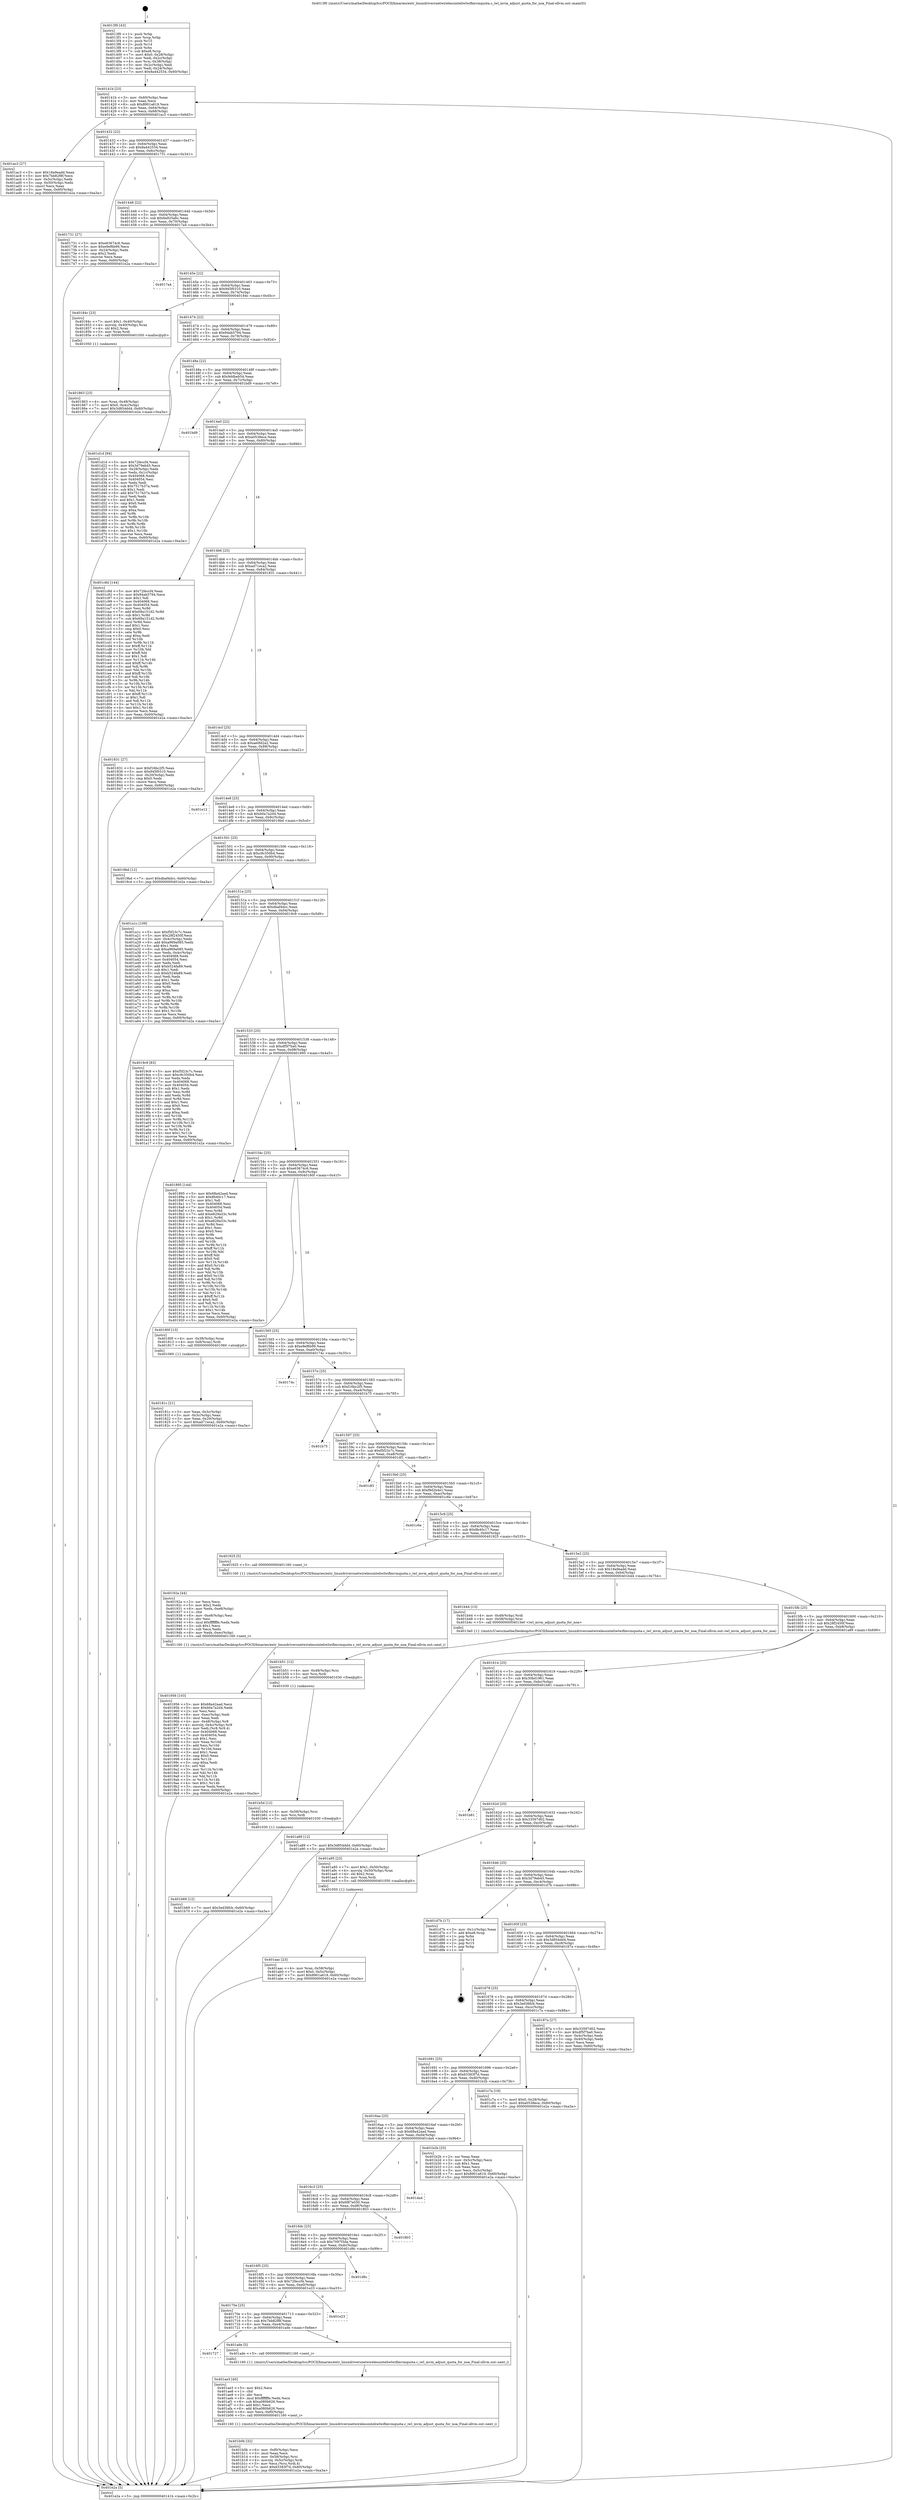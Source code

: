 digraph "0x4013f0" {
  label = "0x4013f0 (/mnt/c/Users/mathe/Desktop/tcc/POCII/binaries/extr_linuxdriversnetwirelessinteliwlwifimvmquota.c_iwl_mvm_adjust_quota_for_noa_Final-ollvm.out::main(0))"
  labelloc = "t"
  node[shape=record]

  Entry [label="",width=0.3,height=0.3,shape=circle,fillcolor=black,style=filled]
  "0x40141b" [label="{
     0x40141b [23]\l
     | [instrs]\l
     &nbsp;&nbsp;0x40141b \<+3\>: mov -0x60(%rbp),%eax\l
     &nbsp;&nbsp;0x40141e \<+2\>: mov %eax,%ecx\l
     &nbsp;&nbsp;0x401420 \<+6\>: sub $0x8901a619,%ecx\l
     &nbsp;&nbsp;0x401426 \<+3\>: mov %eax,-0x64(%rbp)\l
     &nbsp;&nbsp;0x401429 \<+3\>: mov %ecx,-0x68(%rbp)\l
     &nbsp;&nbsp;0x40142c \<+6\>: je 0000000000401ac3 \<main+0x6d3\>\l
  }"]
  "0x401ac3" [label="{
     0x401ac3 [27]\l
     | [instrs]\l
     &nbsp;&nbsp;0x401ac3 \<+5\>: mov $0x18a9eadd,%eax\l
     &nbsp;&nbsp;0x401ac8 \<+5\>: mov $0x7bb82f8f,%ecx\l
     &nbsp;&nbsp;0x401acd \<+3\>: mov -0x5c(%rbp),%edx\l
     &nbsp;&nbsp;0x401ad0 \<+3\>: cmp -0x50(%rbp),%edx\l
     &nbsp;&nbsp;0x401ad3 \<+3\>: cmovl %ecx,%eax\l
     &nbsp;&nbsp;0x401ad6 \<+3\>: mov %eax,-0x60(%rbp)\l
     &nbsp;&nbsp;0x401ad9 \<+5\>: jmp 0000000000401e2a \<main+0xa3a\>\l
  }"]
  "0x401432" [label="{
     0x401432 [22]\l
     | [instrs]\l
     &nbsp;&nbsp;0x401432 \<+5\>: jmp 0000000000401437 \<main+0x47\>\l
     &nbsp;&nbsp;0x401437 \<+3\>: mov -0x64(%rbp),%eax\l
     &nbsp;&nbsp;0x40143a \<+5\>: sub $0x8a442534,%eax\l
     &nbsp;&nbsp;0x40143f \<+3\>: mov %eax,-0x6c(%rbp)\l
     &nbsp;&nbsp;0x401442 \<+6\>: je 0000000000401731 \<main+0x341\>\l
  }"]
  Exit [label="",width=0.3,height=0.3,shape=circle,fillcolor=black,style=filled,peripheries=2]
  "0x401731" [label="{
     0x401731 [27]\l
     | [instrs]\l
     &nbsp;&nbsp;0x401731 \<+5\>: mov $0xe63674c6,%eax\l
     &nbsp;&nbsp;0x401736 \<+5\>: mov $0xe9ef6b99,%ecx\l
     &nbsp;&nbsp;0x40173b \<+3\>: mov -0x24(%rbp),%edx\l
     &nbsp;&nbsp;0x40173e \<+3\>: cmp $0x2,%edx\l
     &nbsp;&nbsp;0x401741 \<+3\>: cmovne %ecx,%eax\l
     &nbsp;&nbsp;0x401744 \<+3\>: mov %eax,-0x60(%rbp)\l
     &nbsp;&nbsp;0x401747 \<+5\>: jmp 0000000000401e2a \<main+0xa3a\>\l
  }"]
  "0x401448" [label="{
     0x401448 [22]\l
     | [instrs]\l
     &nbsp;&nbsp;0x401448 \<+5\>: jmp 000000000040144d \<main+0x5d\>\l
     &nbsp;&nbsp;0x40144d \<+3\>: mov -0x64(%rbp),%eax\l
     &nbsp;&nbsp;0x401450 \<+5\>: sub $0x8a925a6c,%eax\l
     &nbsp;&nbsp;0x401455 \<+3\>: mov %eax,-0x70(%rbp)\l
     &nbsp;&nbsp;0x401458 \<+6\>: je 00000000004017a4 \<main+0x3b4\>\l
  }"]
  "0x401e2a" [label="{
     0x401e2a [5]\l
     | [instrs]\l
     &nbsp;&nbsp;0x401e2a \<+5\>: jmp 000000000040141b \<main+0x2b\>\l
  }"]
  "0x4013f0" [label="{
     0x4013f0 [43]\l
     | [instrs]\l
     &nbsp;&nbsp;0x4013f0 \<+1\>: push %rbp\l
     &nbsp;&nbsp;0x4013f1 \<+3\>: mov %rsp,%rbp\l
     &nbsp;&nbsp;0x4013f4 \<+2\>: push %r15\l
     &nbsp;&nbsp;0x4013f6 \<+2\>: push %r14\l
     &nbsp;&nbsp;0x4013f8 \<+1\>: push %rbx\l
     &nbsp;&nbsp;0x4013f9 \<+7\>: sub $0xe8,%rsp\l
     &nbsp;&nbsp;0x401400 \<+7\>: movl $0x0,-0x28(%rbp)\l
     &nbsp;&nbsp;0x401407 \<+3\>: mov %edi,-0x2c(%rbp)\l
     &nbsp;&nbsp;0x40140a \<+4\>: mov %rsi,-0x38(%rbp)\l
     &nbsp;&nbsp;0x40140e \<+3\>: mov -0x2c(%rbp),%edi\l
     &nbsp;&nbsp;0x401411 \<+3\>: mov %edi,-0x24(%rbp)\l
     &nbsp;&nbsp;0x401414 \<+7\>: movl $0x8a442534,-0x60(%rbp)\l
  }"]
  "0x401b69" [label="{
     0x401b69 [12]\l
     | [instrs]\l
     &nbsp;&nbsp;0x401b69 \<+7\>: movl $0x3ed36fcb,-0x60(%rbp)\l
     &nbsp;&nbsp;0x401b70 \<+5\>: jmp 0000000000401e2a \<main+0xa3a\>\l
  }"]
  "0x4017a4" [label="{
     0x4017a4\l
  }", style=dashed]
  "0x40145e" [label="{
     0x40145e [22]\l
     | [instrs]\l
     &nbsp;&nbsp;0x40145e \<+5\>: jmp 0000000000401463 \<main+0x73\>\l
     &nbsp;&nbsp;0x401463 \<+3\>: mov -0x64(%rbp),%eax\l
     &nbsp;&nbsp;0x401466 \<+5\>: sub $0x945f0310,%eax\l
     &nbsp;&nbsp;0x40146b \<+3\>: mov %eax,-0x74(%rbp)\l
     &nbsp;&nbsp;0x40146e \<+6\>: je 000000000040184c \<main+0x45c\>\l
  }"]
  "0x401b5d" [label="{
     0x401b5d [12]\l
     | [instrs]\l
     &nbsp;&nbsp;0x401b5d \<+4\>: mov -0x58(%rbp),%rsi\l
     &nbsp;&nbsp;0x401b61 \<+3\>: mov %rsi,%rdi\l
     &nbsp;&nbsp;0x401b64 \<+5\>: call 0000000000401030 \<free@plt\>\l
     | [calls]\l
     &nbsp;&nbsp;0x401030 \{1\} (unknown)\l
  }"]
  "0x40184c" [label="{
     0x40184c [23]\l
     | [instrs]\l
     &nbsp;&nbsp;0x40184c \<+7\>: movl $0x1,-0x40(%rbp)\l
     &nbsp;&nbsp;0x401853 \<+4\>: movslq -0x40(%rbp),%rax\l
     &nbsp;&nbsp;0x401857 \<+4\>: shl $0x2,%rax\l
     &nbsp;&nbsp;0x40185b \<+3\>: mov %rax,%rdi\l
     &nbsp;&nbsp;0x40185e \<+5\>: call 0000000000401050 \<malloc@plt\>\l
     | [calls]\l
     &nbsp;&nbsp;0x401050 \{1\} (unknown)\l
  }"]
  "0x401474" [label="{
     0x401474 [22]\l
     | [instrs]\l
     &nbsp;&nbsp;0x401474 \<+5\>: jmp 0000000000401479 \<main+0x89\>\l
     &nbsp;&nbsp;0x401479 \<+3\>: mov -0x64(%rbp),%eax\l
     &nbsp;&nbsp;0x40147c \<+5\>: sub $0x94ab5794,%eax\l
     &nbsp;&nbsp;0x401481 \<+3\>: mov %eax,-0x78(%rbp)\l
     &nbsp;&nbsp;0x401484 \<+6\>: je 0000000000401d1d \<main+0x92d\>\l
  }"]
  "0x401b51" [label="{
     0x401b51 [12]\l
     | [instrs]\l
     &nbsp;&nbsp;0x401b51 \<+4\>: mov -0x48(%rbp),%rsi\l
     &nbsp;&nbsp;0x401b55 \<+3\>: mov %rsi,%rdi\l
     &nbsp;&nbsp;0x401b58 \<+5\>: call 0000000000401030 \<free@plt\>\l
     | [calls]\l
     &nbsp;&nbsp;0x401030 \{1\} (unknown)\l
  }"]
  "0x401d1d" [label="{
     0x401d1d [94]\l
     | [instrs]\l
     &nbsp;&nbsp;0x401d1d \<+5\>: mov $0x72feccf4,%eax\l
     &nbsp;&nbsp;0x401d22 \<+5\>: mov $0x3d79eb45,%ecx\l
     &nbsp;&nbsp;0x401d27 \<+3\>: mov -0x28(%rbp),%edx\l
     &nbsp;&nbsp;0x401d2a \<+3\>: mov %edx,-0x1c(%rbp)\l
     &nbsp;&nbsp;0x401d2d \<+7\>: mov 0x404068,%edx\l
     &nbsp;&nbsp;0x401d34 \<+7\>: mov 0x404054,%esi\l
     &nbsp;&nbsp;0x401d3b \<+2\>: mov %edx,%edi\l
     &nbsp;&nbsp;0x401d3d \<+6\>: sub $0x7517b37a,%edi\l
     &nbsp;&nbsp;0x401d43 \<+3\>: sub $0x1,%edi\l
     &nbsp;&nbsp;0x401d46 \<+6\>: add $0x7517b37a,%edi\l
     &nbsp;&nbsp;0x401d4c \<+3\>: imul %edi,%edx\l
     &nbsp;&nbsp;0x401d4f \<+3\>: and $0x1,%edx\l
     &nbsp;&nbsp;0x401d52 \<+3\>: cmp $0x0,%edx\l
     &nbsp;&nbsp;0x401d55 \<+4\>: sete %r8b\l
     &nbsp;&nbsp;0x401d59 \<+3\>: cmp $0xa,%esi\l
     &nbsp;&nbsp;0x401d5c \<+4\>: setl %r9b\l
     &nbsp;&nbsp;0x401d60 \<+3\>: mov %r8b,%r10b\l
     &nbsp;&nbsp;0x401d63 \<+3\>: and %r9b,%r10b\l
     &nbsp;&nbsp;0x401d66 \<+3\>: xor %r9b,%r8b\l
     &nbsp;&nbsp;0x401d69 \<+3\>: or %r8b,%r10b\l
     &nbsp;&nbsp;0x401d6c \<+4\>: test $0x1,%r10b\l
     &nbsp;&nbsp;0x401d70 \<+3\>: cmovne %ecx,%eax\l
     &nbsp;&nbsp;0x401d73 \<+3\>: mov %eax,-0x60(%rbp)\l
     &nbsp;&nbsp;0x401d76 \<+5\>: jmp 0000000000401e2a \<main+0xa3a\>\l
  }"]
  "0x40148a" [label="{
     0x40148a [22]\l
     | [instrs]\l
     &nbsp;&nbsp;0x40148a \<+5\>: jmp 000000000040148f \<main+0x9f\>\l
     &nbsp;&nbsp;0x40148f \<+3\>: mov -0x64(%rbp),%eax\l
     &nbsp;&nbsp;0x401492 \<+5\>: sub $0x9ddbeb54,%eax\l
     &nbsp;&nbsp;0x401497 \<+3\>: mov %eax,-0x7c(%rbp)\l
     &nbsp;&nbsp;0x40149a \<+6\>: je 0000000000401bd9 \<main+0x7e9\>\l
  }"]
  "0x401b0b" [label="{
     0x401b0b [32]\l
     | [instrs]\l
     &nbsp;&nbsp;0x401b0b \<+6\>: mov -0xf0(%rbp),%ecx\l
     &nbsp;&nbsp;0x401b11 \<+3\>: imul %eax,%ecx\l
     &nbsp;&nbsp;0x401b14 \<+4\>: mov -0x58(%rbp),%rsi\l
     &nbsp;&nbsp;0x401b18 \<+4\>: movslq -0x5c(%rbp),%rdi\l
     &nbsp;&nbsp;0x401b1c \<+3\>: mov %ecx,(%rsi,%rdi,4)\l
     &nbsp;&nbsp;0x401b1f \<+7\>: movl $0x63383f7d,-0x60(%rbp)\l
     &nbsp;&nbsp;0x401b26 \<+5\>: jmp 0000000000401e2a \<main+0xa3a\>\l
  }"]
  "0x401bd9" [label="{
     0x401bd9\l
  }", style=dashed]
  "0x4014a0" [label="{
     0x4014a0 [22]\l
     | [instrs]\l
     &nbsp;&nbsp;0x4014a0 \<+5\>: jmp 00000000004014a5 \<main+0xb5\>\l
     &nbsp;&nbsp;0x4014a5 \<+3\>: mov -0x64(%rbp),%eax\l
     &nbsp;&nbsp;0x4014a8 \<+5\>: sub $0xa0538ece,%eax\l
     &nbsp;&nbsp;0x4014ad \<+3\>: mov %eax,-0x80(%rbp)\l
     &nbsp;&nbsp;0x4014b0 \<+6\>: je 0000000000401c8d \<main+0x89d\>\l
  }"]
  "0x401ae3" [label="{
     0x401ae3 [40]\l
     | [instrs]\l
     &nbsp;&nbsp;0x401ae3 \<+5\>: mov $0x2,%ecx\l
     &nbsp;&nbsp;0x401ae8 \<+1\>: cltd\l
     &nbsp;&nbsp;0x401ae9 \<+2\>: idiv %ecx\l
     &nbsp;&nbsp;0x401aeb \<+6\>: imul $0xfffffffe,%edx,%ecx\l
     &nbsp;&nbsp;0x401af1 \<+6\>: sub $0xa080b626,%ecx\l
     &nbsp;&nbsp;0x401af7 \<+3\>: add $0x1,%ecx\l
     &nbsp;&nbsp;0x401afa \<+6\>: add $0xa080b626,%ecx\l
     &nbsp;&nbsp;0x401b00 \<+6\>: mov %ecx,-0xf0(%rbp)\l
     &nbsp;&nbsp;0x401b06 \<+5\>: call 0000000000401160 \<next_i\>\l
     | [calls]\l
     &nbsp;&nbsp;0x401160 \{1\} (/mnt/c/Users/mathe/Desktop/tcc/POCII/binaries/extr_linuxdriversnetwirelessinteliwlwifimvmquota.c_iwl_mvm_adjust_quota_for_noa_Final-ollvm.out::next_i)\l
  }"]
  "0x401c8d" [label="{
     0x401c8d [144]\l
     | [instrs]\l
     &nbsp;&nbsp;0x401c8d \<+5\>: mov $0x72feccf4,%eax\l
     &nbsp;&nbsp;0x401c92 \<+5\>: mov $0x94ab5794,%ecx\l
     &nbsp;&nbsp;0x401c97 \<+2\>: mov $0x1,%dl\l
     &nbsp;&nbsp;0x401c99 \<+7\>: mov 0x404068,%esi\l
     &nbsp;&nbsp;0x401ca0 \<+7\>: mov 0x404054,%edi\l
     &nbsp;&nbsp;0x401ca7 \<+3\>: mov %esi,%r8d\l
     &nbsp;&nbsp;0x401caa \<+7\>: add $0x69a151d2,%r8d\l
     &nbsp;&nbsp;0x401cb1 \<+4\>: sub $0x1,%r8d\l
     &nbsp;&nbsp;0x401cb5 \<+7\>: sub $0x69a151d2,%r8d\l
     &nbsp;&nbsp;0x401cbc \<+4\>: imul %r8d,%esi\l
     &nbsp;&nbsp;0x401cc0 \<+3\>: and $0x1,%esi\l
     &nbsp;&nbsp;0x401cc3 \<+3\>: cmp $0x0,%esi\l
     &nbsp;&nbsp;0x401cc6 \<+4\>: sete %r9b\l
     &nbsp;&nbsp;0x401cca \<+3\>: cmp $0xa,%edi\l
     &nbsp;&nbsp;0x401ccd \<+4\>: setl %r10b\l
     &nbsp;&nbsp;0x401cd1 \<+3\>: mov %r9b,%r11b\l
     &nbsp;&nbsp;0x401cd4 \<+4\>: xor $0xff,%r11b\l
     &nbsp;&nbsp;0x401cd8 \<+3\>: mov %r10b,%bl\l
     &nbsp;&nbsp;0x401cdb \<+3\>: xor $0xff,%bl\l
     &nbsp;&nbsp;0x401cde \<+3\>: xor $0x1,%dl\l
     &nbsp;&nbsp;0x401ce1 \<+3\>: mov %r11b,%r14b\l
     &nbsp;&nbsp;0x401ce4 \<+4\>: and $0xff,%r14b\l
     &nbsp;&nbsp;0x401ce8 \<+3\>: and %dl,%r9b\l
     &nbsp;&nbsp;0x401ceb \<+3\>: mov %bl,%r15b\l
     &nbsp;&nbsp;0x401cee \<+4\>: and $0xff,%r15b\l
     &nbsp;&nbsp;0x401cf2 \<+3\>: and %dl,%r10b\l
     &nbsp;&nbsp;0x401cf5 \<+3\>: or %r9b,%r14b\l
     &nbsp;&nbsp;0x401cf8 \<+3\>: or %r10b,%r15b\l
     &nbsp;&nbsp;0x401cfb \<+3\>: xor %r15b,%r14b\l
     &nbsp;&nbsp;0x401cfe \<+3\>: or %bl,%r11b\l
     &nbsp;&nbsp;0x401d01 \<+4\>: xor $0xff,%r11b\l
     &nbsp;&nbsp;0x401d05 \<+3\>: or $0x1,%dl\l
     &nbsp;&nbsp;0x401d08 \<+3\>: and %dl,%r11b\l
     &nbsp;&nbsp;0x401d0b \<+3\>: or %r11b,%r14b\l
     &nbsp;&nbsp;0x401d0e \<+4\>: test $0x1,%r14b\l
     &nbsp;&nbsp;0x401d12 \<+3\>: cmovne %ecx,%eax\l
     &nbsp;&nbsp;0x401d15 \<+3\>: mov %eax,-0x60(%rbp)\l
     &nbsp;&nbsp;0x401d18 \<+5\>: jmp 0000000000401e2a \<main+0xa3a\>\l
  }"]
  "0x4014b6" [label="{
     0x4014b6 [25]\l
     | [instrs]\l
     &nbsp;&nbsp;0x4014b6 \<+5\>: jmp 00000000004014bb \<main+0xcb\>\l
     &nbsp;&nbsp;0x4014bb \<+3\>: mov -0x64(%rbp),%eax\l
     &nbsp;&nbsp;0x4014be \<+5\>: sub $0xad71eca2,%eax\l
     &nbsp;&nbsp;0x4014c3 \<+6\>: mov %eax,-0x84(%rbp)\l
     &nbsp;&nbsp;0x4014c9 \<+6\>: je 0000000000401831 \<main+0x441\>\l
  }"]
  "0x401727" [label="{
     0x401727\l
  }", style=dashed]
  "0x401831" [label="{
     0x401831 [27]\l
     | [instrs]\l
     &nbsp;&nbsp;0x401831 \<+5\>: mov $0xf16bc2f5,%eax\l
     &nbsp;&nbsp;0x401836 \<+5\>: mov $0x945f0310,%ecx\l
     &nbsp;&nbsp;0x40183b \<+3\>: mov -0x20(%rbp),%edx\l
     &nbsp;&nbsp;0x40183e \<+3\>: cmp $0x0,%edx\l
     &nbsp;&nbsp;0x401841 \<+3\>: cmove %ecx,%eax\l
     &nbsp;&nbsp;0x401844 \<+3\>: mov %eax,-0x60(%rbp)\l
     &nbsp;&nbsp;0x401847 \<+5\>: jmp 0000000000401e2a \<main+0xa3a\>\l
  }"]
  "0x4014cf" [label="{
     0x4014cf [25]\l
     | [instrs]\l
     &nbsp;&nbsp;0x4014cf \<+5\>: jmp 00000000004014d4 \<main+0xe4\>\l
     &nbsp;&nbsp;0x4014d4 \<+3\>: mov -0x64(%rbp),%eax\l
     &nbsp;&nbsp;0x4014d7 \<+5\>: sub $0xae0fd2a2,%eax\l
     &nbsp;&nbsp;0x4014dc \<+6\>: mov %eax,-0x88(%rbp)\l
     &nbsp;&nbsp;0x4014e2 \<+6\>: je 0000000000401e12 \<main+0xa22\>\l
  }"]
  "0x401ade" [label="{
     0x401ade [5]\l
     | [instrs]\l
     &nbsp;&nbsp;0x401ade \<+5\>: call 0000000000401160 \<next_i\>\l
     | [calls]\l
     &nbsp;&nbsp;0x401160 \{1\} (/mnt/c/Users/mathe/Desktop/tcc/POCII/binaries/extr_linuxdriversnetwirelessinteliwlwifimvmquota.c_iwl_mvm_adjust_quota_for_noa_Final-ollvm.out::next_i)\l
  }"]
  "0x401e12" [label="{
     0x401e12\l
  }", style=dashed]
  "0x4014e8" [label="{
     0x4014e8 [25]\l
     | [instrs]\l
     &nbsp;&nbsp;0x4014e8 \<+5\>: jmp 00000000004014ed \<main+0xfd\>\l
     &nbsp;&nbsp;0x4014ed \<+3\>: mov -0x64(%rbp),%eax\l
     &nbsp;&nbsp;0x4014f0 \<+5\>: sub $0xb0a7a2d4,%eax\l
     &nbsp;&nbsp;0x4014f5 \<+6\>: mov %eax,-0x8c(%rbp)\l
     &nbsp;&nbsp;0x4014fb \<+6\>: je 00000000004019bd \<main+0x5cd\>\l
  }"]
  "0x40170e" [label="{
     0x40170e [25]\l
     | [instrs]\l
     &nbsp;&nbsp;0x40170e \<+5\>: jmp 0000000000401713 \<main+0x323\>\l
     &nbsp;&nbsp;0x401713 \<+3\>: mov -0x64(%rbp),%eax\l
     &nbsp;&nbsp;0x401716 \<+5\>: sub $0x7bb82f8f,%eax\l
     &nbsp;&nbsp;0x40171b \<+6\>: mov %eax,-0xe4(%rbp)\l
     &nbsp;&nbsp;0x401721 \<+6\>: je 0000000000401ade \<main+0x6ee\>\l
  }"]
  "0x4019bd" [label="{
     0x4019bd [12]\l
     | [instrs]\l
     &nbsp;&nbsp;0x4019bd \<+7\>: movl $0xdbaf4dcc,-0x60(%rbp)\l
     &nbsp;&nbsp;0x4019c4 \<+5\>: jmp 0000000000401e2a \<main+0xa3a\>\l
  }"]
  "0x401501" [label="{
     0x401501 [25]\l
     | [instrs]\l
     &nbsp;&nbsp;0x401501 \<+5\>: jmp 0000000000401506 \<main+0x116\>\l
     &nbsp;&nbsp;0x401506 \<+3\>: mov -0x64(%rbp),%eax\l
     &nbsp;&nbsp;0x401509 \<+5\>: sub $0xc9c350b4,%eax\l
     &nbsp;&nbsp;0x40150e \<+6\>: mov %eax,-0x90(%rbp)\l
     &nbsp;&nbsp;0x401514 \<+6\>: je 0000000000401a1c \<main+0x62c\>\l
  }"]
  "0x401e23" [label="{
     0x401e23\l
  }", style=dashed]
  "0x401a1c" [label="{
     0x401a1c [109]\l
     | [instrs]\l
     &nbsp;&nbsp;0x401a1c \<+5\>: mov $0xf5f23c7c,%eax\l
     &nbsp;&nbsp;0x401a21 \<+5\>: mov $0x28f2450f,%ecx\l
     &nbsp;&nbsp;0x401a26 \<+3\>: mov -0x4c(%rbp),%edx\l
     &nbsp;&nbsp;0x401a29 \<+6\>: add $0xa969a085,%edx\l
     &nbsp;&nbsp;0x401a2f \<+3\>: add $0x1,%edx\l
     &nbsp;&nbsp;0x401a32 \<+6\>: sub $0xa969a085,%edx\l
     &nbsp;&nbsp;0x401a38 \<+3\>: mov %edx,-0x4c(%rbp)\l
     &nbsp;&nbsp;0x401a3b \<+7\>: mov 0x404068,%edx\l
     &nbsp;&nbsp;0x401a42 \<+7\>: mov 0x404054,%esi\l
     &nbsp;&nbsp;0x401a49 \<+2\>: mov %edx,%edi\l
     &nbsp;&nbsp;0x401a4b \<+6\>: add $0xb524fa89,%edi\l
     &nbsp;&nbsp;0x401a51 \<+3\>: sub $0x1,%edi\l
     &nbsp;&nbsp;0x401a54 \<+6\>: sub $0xb524fa89,%edi\l
     &nbsp;&nbsp;0x401a5a \<+3\>: imul %edi,%edx\l
     &nbsp;&nbsp;0x401a5d \<+3\>: and $0x1,%edx\l
     &nbsp;&nbsp;0x401a60 \<+3\>: cmp $0x0,%edx\l
     &nbsp;&nbsp;0x401a63 \<+4\>: sete %r8b\l
     &nbsp;&nbsp;0x401a67 \<+3\>: cmp $0xa,%esi\l
     &nbsp;&nbsp;0x401a6a \<+4\>: setl %r9b\l
     &nbsp;&nbsp;0x401a6e \<+3\>: mov %r8b,%r10b\l
     &nbsp;&nbsp;0x401a71 \<+3\>: and %r9b,%r10b\l
     &nbsp;&nbsp;0x401a74 \<+3\>: xor %r9b,%r8b\l
     &nbsp;&nbsp;0x401a77 \<+3\>: or %r8b,%r10b\l
     &nbsp;&nbsp;0x401a7a \<+4\>: test $0x1,%r10b\l
     &nbsp;&nbsp;0x401a7e \<+3\>: cmovne %ecx,%eax\l
     &nbsp;&nbsp;0x401a81 \<+3\>: mov %eax,-0x60(%rbp)\l
     &nbsp;&nbsp;0x401a84 \<+5\>: jmp 0000000000401e2a \<main+0xa3a\>\l
  }"]
  "0x40151a" [label="{
     0x40151a [25]\l
     | [instrs]\l
     &nbsp;&nbsp;0x40151a \<+5\>: jmp 000000000040151f \<main+0x12f\>\l
     &nbsp;&nbsp;0x40151f \<+3\>: mov -0x64(%rbp),%eax\l
     &nbsp;&nbsp;0x401522 \<+5\>: sub $0xdbaf4dcc,%eax\l
     &nbsp;&nbsp;0x401527 \<+6\>: mov %eax,-0x94(%rbp)\l
     &nbsp;&nbsp;0x40152d \<+6\>: je 00000000004019c9 \<main+0x5d9\>\l
  }"]
  "0x4016f5" [label="{
     0x4016f5 [25]\l
     | [instrs]\l
     &nbsp;&nbsp;0x4016f5 \<+5\>: jmp 00000000004016fa \<main+0x30a\>\l
     &nbsp;&nbsp;0x4016fa \<+3\>: mov -0x64(%rbp),%eax\l
     &nbsp;&nbsp;0x4016fd \<+5\>: sub $0x72feccf4,%eax\l
     &nbsp;&nbsp;0x401702 \<+6\>: mov %eax,-0xe0(%rbp)\l
     &nbsp;&nbsp;0x401708 \<+6\>: je 0000000000401e23 \<main+0xa33\>\l
  }"]
  "0x4019c9" [label="{
     0x4019c9 [83]\l
     | [instrs]\l
     &nbsp;&nbsp;0x4019c9 \<+5\>: mov $0xf5f23c7c,%eax\l
     &nbsp;&nbsp;0x4019ce \<+5\>: mov $0xc9c350b4,%ecx\l
     &nbsp;&nbsp;0x4019d3 \<+2\>: xor %edx,%edx\l
     &nbsp;&nbsp;0x4019d5 \<+7\>: mov 0x404068,%esi\l
     &nbsp;&nbsp;0x4019dc \<+7\>: mov 0x404054,%edi\l
     &nbsp;&nbsp;0x4019e3 \<+3\>: sub $0x1,%edx\l
     &nbsp;&nbsp;0x4019e6 \<+3\>: mov %esi,%r8d\l
     &nbsp;&nbsp;0x4019e9 \<+3\>: add %edx,%r8d\l
     &nbsp;&nbsp;0x4019ec \<+4\>: imul %r8d,%esi\l
     &nbsp;&nbsp;0x4019f0 \<+3\>: and $0x1,%esi\l
     &nbsp;&nbsp;0x4019f3 \<+3\>: cmp $0x0,%esi\l
     &nbsp;&nbsp;0x4019f6 \<+4\>: sete %r9b\l
     &nbsp;&nbsp;0x4019fa \<+3\>: cmp $0xa,%edi\l
     &nbsp;&nbsp;0x4019fd \<+4\>: setl %r10b\l
     &nbsp;&nbsp;0x401a01 \<+3\>: mov %r9b,%r11b\l
     &nbsp;&nbsp;0x401a04 \<+3\>: and %r10b,%r11b\l
     &nbsp;&nbsp;0x401a07 \<+3\>: xor %r10b,%r9b\l
     &nbsp;&nbsp;0x401a0a \<+3\>: or %r9b,%r11b\l
     &nbsp;&nbsp;0x401a0d \<+4\>: test $0x1,%r11b\l
     &nbsp;&nbsp;0x401a11 \<+3\>: cmovne %ecx,%eax\l
     &nbsp;&nbsp;0x401a14 \<+3\>: mov %eax,-0x60(%rbp)\l
     &nbsp;&nbsp;0x401a17 \<+5\>: jmp 0000000000401e2a \<main+0xa3a\>\l
  }"]
  "0x401533" [label="{
     0x401533 [25]\l
     | [instrs]\l
     &nbsp;&nbsp;0x401533 \<+5\>: jmp 0000000000401538 \<main+0x148\>\l
     &nbsp;&nbsp;0x401538 \<+3\>: mov -0x64(%rbp),%eax\l
     &nbsp;&nbsp;0x40153b \<+5\>: sub $0xdf5f7ba0,%eax\l
     &nbsp;&nbsp;0x401540 \<+6\>: mov %eax,-0x98(%rbp)\l
     &nbsp;&nbsp;0x401546 \<+6\>: je 0000000000401895 \<main+0x4a5\>\l
  }"]
  "0x401d8c" [label="{
     0x401d8c\l
  }", style=dashed]
  "0x401895" [label="{
     0x401895 [144]\l
     | [instrs]\l
     &nbsp;&nbsp;0x401895 \<+5\>: mov $0x68a42aad,%eax\l
     &nbsp;&nbsp;0x40189a \<+5\>: mov $0x8b40c17,%ecx\l
     &nbsp;&nbsp;0x40189f \<+2\>: mov $0x1,%dl\l
     &nbsp;&nbsp;0x4018a1 \<+7\>: mov 0x404068,%esi\l
     &nbsp;&nbsp;0x4018a8 \<+7\>: mov 0x404054,%edi\l
     &nbsp;&nbsp;0x4018af \<+3\>: mov %esi,%r8d\l
     &nbsp;&nbsp;0x4018b2 \<+7\>: add $0xe629a33c,%r8d\l
     &nbsp;&nbsp;0x4018b9 \<+4\>: sub $0x1,%r8d\l
     &nbsp;&nbsp;0x4018bd \<+7\>: sub $0xe629a33c,%r8d\l
     &nbsp;&nbsp;0x4018c4 \<+4\>: imul %r8d,%esi\l
     &nbsp;&nbsp;0x4018c8 \<+3\>: and $0x1,%esi\l
     &nbsp;&nbsp;0x4018cb \<+3\>: cmp $0x0,%esi\l
     &nbsp;&nbsp;0x4018ce \<+4\>: sete %r9b\l
     &nbsp;&nbsp;0x4018d2 \<+3\>: cmp $0xa,%edi\l
     &nbsp;&nbsp;0x4018d5 \<+4\>: setl %r10b\l
     &nbsp;&nbsp;0x4018d9 \<+3\>: mov %r9b,%r11b\l
     &nbsp;&nbsp;0x4018dc \<+4\>: xor $0xff,%r11b\l
     &nbsp;&nbsp;0x4018e0 \<+3\>: mov %r10b,%bl\l
     &nbsp;&nbsp;0x4018e3 \<+3\>: xor $0xff,%bl\l
     &nbsp;&nbsp;0x4018e6 \<+3\>: xor $0x0,%dl\l
     &nbsp;&nbsp;0x4018e9 \<+3\>: mov %r11b,%r14b\l
     &nbsp;&nbsp;0x4018ec \<+4\>: and $0x0,%r14b\l
     &nbsp;&nbsp;0x4018f0 \<+3\>: and %dl,%r9b\l
     &nbsp;&nbsp;0x4018f3 \<+3\>: mov %bl,%r15b\l
     &nbsp;&nbsp;0x4018f6 \<+4\>: and $0x0,%r15b\l
     &nbsp;&nbsp;0x4018fa \<+3\>: and %dl,%r10b\l
     &nbsp;&nbsp;0x4018fd \<+3\>: or %r9b,%r14b\l
     &nbsp;&nbsp;0x401900 \<+3\>: or %r10b,%r15b\l
     &nbsp;&nbsp;0x401903 \<+3\>: xor %r15b,%r14b\l
     &nbsp;&nbsp;0x401906 \<+3\>: or %bl,%r11b\l
     &nbsp;&nbsp;0x401909 \<+4\>: xor $0xff,%r11b\l
     &nbsp;&nbsp;0x40190d \<+3\>: or $0x0,%dl\l
     &nbsp;&nbsp;0x401910 \<+3\>: and %dl,%r11b\l
     &nbsp;&nbsp;0x401913 \<+3\>: or %r11b,%r14b\l
     &nbsp;&nbsp;0x401916 \<+4\>: test $0x1,%r14b\l
     &nbsp;&nbsp;0x40191a \<+3\>: cmovne %ecx,%eax\l
     &nbsp;&nbsp;0x40191d \<+3\>: mov %eax,-0x60(%rbp)\l
     &nbsp;&nbsp;0x401920 \<+5\>: jmp 0000000000401e2a \<main+0xa3a\>\l
  }"]
  "0x40154c" [label="{
     0x40154c [25]\l
     | [instrs]\l
     &nbsp;&nbsp;0x40154c \<+5\>: jmp 0000000000401551 \<main+0x161\>\l
     &nbsp;&nbsp;0x401551 \<+3\>: mov -0x64(%rbp),%eax\l
     &nbsp;&nbsp;0x401554 \<+5\>: sub $0xe63674c6,%eax\l
     &nbsp;&nbsp;0x401559 \<+6\>: mov %eax,-0x9c(%rbp)\l
     &nbsp;&nbsp;0x40155f \<+6\>: je 000000000040180f \<main+0x41f\>\l
  }"]
  "0x4016dc" [label="{
     0x4016dc [25]\l
     | [instrs]\l
     &nbsp;&nbsp;0x4016dc \<+5\>: jmp 00000000004016e1 \<main+0x2f1\>\l
     &nbsp;&nbsp;0x4016e1 \<+3\>: mov -0x64(%rbp),%eax\l
     &nbsp;&nbsp;0x4016e4 \<+5\>: sub $0x7097f3da,%eax\l
     &nbsp;&nbsp;0x4016e9 \<+6\>: mov %eax,-0xdc(%rbp)\l
     &nbsp;&nbsp;0x4016ef \<+6\>: je 0000000000401d8c \<main+0x99c\>\l
  }"]
  "0x40180f" [label="{
     0x40180f [13]\l
     | [instrs]\l
     &nbsp;&nbsp;0x40180f \<+4\>: mov -0x38(%rbp),%rax\l
     &nbsp;&nbsp;0x401813 \<+4\>: mov 0x8(%rax),%rdi\l
     &nbsp;&nbsp;0x401817 \<+5\>: call 0000000000401060 \<atoi@plt\>\l
     | [calls]\l
     &nbsp;&nbsp;0x401060 \{1\} (unknown)\l
  }"]
  "0x401565" [label="{
     0x401565 [25]\l
     | [instrs]\l
     &nbsp;&nbsp;0x401565 \<+5\>: jmp 000000000040156a \<main+0x17a\>\l
     &nbsp;&nbsp;0x40156a \<+3\>: mov -0x64(%rbp),%eax\l
     &nbsp;&nbsp;0x40156d \<+5\>: sub $0xe9ef6b99,%eax\l
     &nbsp;&nbsp;0x401572 \<+6\>: mov %eax,-0xa0(%rbp)\l
     &nbsp;&nbsp;0x401578 \<+6\>: je 000000000040174c \<main+0x35c\>\l
  }"]
  "0x40181c" [label="{
     0x40181c [21]\l
     | [instrs]\l
     &nbsp;&nbsp;0x40181c \<+3\>: mov %eax,-0x3c(%rbp)\l
     &nbsp;&nbsp;0x40181f \<+3\>: mov -0x3c(%rbp),%eax\l
     &nbsp;&nbsp;0x401822 \<+3\>: mov %eax,-0x20(%rbp)\l
     &nbsp;&nbsp;0x401825 \<+7\>: movl $0xad71eca2,-0x60(%rbp)\l
     &nbsp;&nbsp;0x40182c \<+5\>: jmp 0000000000401e2a \<main+0xa3a\>\l
  }"]
  "0x401863" [label="{
     0x401863 [23]\l
     | [instrs]\l
     &nbsp;&nbsp;0x401863 \<+4\>: mov %rax,-0x48(%rbp)\l
     &nbsp;&nbsp;0x401867 \<+7\>: movl $0x0,-0x4c(%rbp)\l
     &nbsp;&nbsp;0x40186e \<+7\>: movl $0x3d854dd4,-0x60(%rbp)\l
     &nbsp;&nbsp;0x401875 \<+5\>: jmp 0000000000401e2a \<main+0xa3a\>\l
  }"]
  "0x401803" [label="{
     0x401803\l
  }", style=dashed]
  "0x40174c" [label="{
     0x40174c\l
  }", style=dashed]
  "0x40157e" [label="{
     0x40157e [25]\l
     | [instrs]\l
     &nbsp;&nbsp;0x40157e \<+5\>: jmp 0000000000401583 \<main+0x193\>\l
     &nbsp;&nbsp;0x401583 \<+3\>: mov -0x64(%rbp),%eax\l
     &nbsp;&nbsp;0x401586 \<+5\>: sub $0xf16bc2f5,%eax\l
     &nbsp;&nbsp;0x40158b \<+6\>: mov %eax,-0xa4(%rbp)\l
     &nbsp;&nbsp;0x401591 \<+6\>: je 0000000000401b75 \<main+0x785\>\l
  }"]
  "0x4016c3" [label="{
     0x4016c3 [25]\l
     | [instrs]\l
     &nbsp;&nbsp;0x4016c3 \<+5\>: jmp 00000000004016c8 \<main+0x2d8\>\l
     &nbsp;&nbsp;0x4016c8 \<+3\>: mov -0x64(%rbp),%eax\l
     &nbsp;&nbsp;0x4016cb \<+5\>: sub $0x6f87e030,%eax\l
     &nbsp;&nbsp;0x4016d0 \<+6\>: mov %eax,-0xd8(%rbp)\l
     &nbsp;&nbsp;0x4016d6 \<+6\>: je 0000000000401803 \<main+0x413\>\l
  }"]
  "0x401b75" [label="{
     0x401b75\l
  }", style=dashed]
  "0x401597" [label="{
     0x401597 [25]\l
     | [instrs]\l
     &nbsp;&nbsp;0x401597 \<+5\>: jmp 000000000040159c \<main+0x1ac\>\l
     &nbsp;&nbsp;0x40159c \<+3\>: mov -0x64(%rbp),%eax\l
     &nbsp;&nbsp;0x40159f \<+5\>: sub $0xf5f23c7c,%eax\l
     &nbsp;&nbsp;0x4015a4 \<+6\>: mov %eax,-0xa8(%rbp)\l
     &nbsp;&nbsp;0x4015aa \<+6\>: je 0000000000401df1 \<main+0xa01\>\l
  }"]
  "0x401da4" [label="{
     0x401da4\l
  }", style=dashed]
  "0x401df1" [label="{
     0x401df1\l
  }", style=dashed]
  "0x4015b0" [label="{
     0x4015b0 [25]\l
     | [instrs]\l
     &nbsp;&nbsp;0x4015b0 \<+5\>: jmp 00000000004015b5 \<main+0x1c5\>\l
     &nbsp;&nbsp;0x4015b5 \<+3\>: mov -0x64(%rbp),%eax\l
     &nbsp;&nbsp;0x4015b8 \<+5\>: sub $0xf9d2b4e1,%eax\l
     &nbsp;&nbsp;0x4015bd \<+6\>: mov %eax,-0xac(%rbp)\l
     &nbsp;&nbsp;0x4015c3 \<+6\>: je 0000000000401c6e \<main+0x87e\>\l
  }"]
  "0x4016aa" [label="{
     0x4016aa [25]\l
     | [instrs]\l
     &nbsp;&nbsp;0x4016aa \<+5\>: jmp 00000000004016af \<main+0x2bf\>\l
     &nbsp;&nbsp;0x4016af \<+3\>: mov -0x64(%rbp),%eax\l
     &nbsp;&nbsp;0x4016b2 \<+5\>: sub $0x68a42aad,%eax\l
     &nbsp;&nbsp;0x4016b7 \<+6\>: mov %eax,-0xd4(%rbp)\l
     &nbsp;&nbsp;0x4016bd \<+6\>: je 0000000000401da4 \<main+0x9b4\>\l
  }"]
  "0x401c6e" [label="{
     0x401c6e\l
  }", style=dashed]
  "0x4015c9" [label="{
     0x4015c9 [25]\l
     | [instrs]\l
     &nbsp;&nbsp;0x4015c9 \<+5\>: jmp 00000000004015ce \<main+0x1de\>\l
     &nbsp;&nbsp;0x4015ce \<+3\>: mov -0x64(%rbp),%eax\l
     &nbsp;&nbsp;0x4015d1 \<+5\>: sub $0x8b40c17,%eax\l
     &nbsp;&nbsp;0x4015d6 \<+6\>: mov %eax,-0xb0(%rbp)\l
     &nbsp;&nbsp;0x4015dc \<+6\>: je 0000000000401925 \<main+0x535\>\l
  }"]
  "0x401b2b" [label="{
     0x401b2b [25]\l
     | [instrs]\l
     &nbsp;&nbsp;0x401b2b \<+2\>: xor %eax,%eax\l
     &nbsp;&nbsp;0x401b2d \<+3\>: mov -0x5c(%rbp),%ecx\l
     &nbsp;&nbsp;0x401b30 \<+3\>: sub $0x1,%eax\l
     &nbsp;&nbsp;0x401b33 \<+2\>: sub %eax,%ecx\l
     &nbsp;&nbsp;0x401b35 \<+3\>: mov %ecx,-0x5c(%rbp)\l
     &nbsp;&nbsp;0x401b38 \<+7\>: movl $0x8901a619,-0x60(%rbp)\l
     &nbsp;&nbsp;0x401b3f \<+5\>: jmp 0000000000401e2a \<main+0xa3a\>\l
  }"]
  "0x401925" [label="{
     0x401925 [5]\l
     | [instrs]\l
     &nbsp;&nbsp;0x401925 \<+5\>: call 0000000000401160 \<next_i\>\l
     | [calls]\l
     &nbsp;&nbsp;0x401160 \{1\} (/mnt/c/Users/mathe/Desktop/tcc/POCII/binaries/extr_linuxdriversnetwirelessinteliwlwifimvmquota.c_iwl_mvm_adjust_quota_for_noa_Final-ollvm.out::next_i)\l
  }"]
  "0x4015e2" [label="{
     0x4015e2 [25]\l
     | [instrs]\l
     &nbsp;&nbsp;0x4015e2 \<+5\>: jmp 00000000004015e7 \<main+0x1f7\>\l
     &nbsp;&nbsp;0x4015e7 \<+3\>: mov -0x64(%rbp),%eax\l
     &nbsp;&nbsp;0x4015ea \<+5\>: sub $0x18a9eadd,%eax\l
     &nbsp;&nbsp;0x4015ef \<+6\>: mov %eax,-0xb4(%rbp)\l
     &nbsp;&nbsp;0x4015f5 \<+6\>: je 0000000000401b44 \<main+0x754\>\l
  }"]
  "0x401691" [label="{
     0x401691 [25]\l
     | [instrs]\l
     &nbsp;&nbsp;0x401691 \<+5\>: jmp 0000000000401696 \<main+0x2a6\>\l
     &nbsp;&nbsp;0x401696 \<+3\>: mov -0x64(%rbp),%eax\l
     &nbsp;&nbsp;0x401699 \<+5\>: sub $0x63383f7d,%eax\l
     &nbsp;&nbsp;0x40169e \<+6\>: mov %eax,-0xd0(%rbp)\l
     &nbsp;&nbsp;0x4016a4 \<+6\>: je 0000000000401b2b \<main+0x73b\>\l
  }"]
  "0x401b44" [label="{
     0x401b44 [13]\l
     | [instrs]\l
     &nbsp;&nbsp;0x401b44 \<+4\>: mov -0x48(%rbp),%rdi\l
     &nbsp;&nbsp;0x401b48 \<+4\>: mov -0x58(%rbp),%rsi\l
     &nbsp;&nbsp;0x401b4c \<+5\>: call 00000000004013e0 \<iwl_mvm_adjust_quota_for_noa\>\l
     | [calls]\l
     &nbsp;&nbsp;0x4013e0 \{1\} (/mnt/c/Users/mathe/Desktop/tcc/POCII/binaries/extr_linuxdriversnetwirelessinteliwlwifimvmquota.c_iwl_mvm_adjust_quota_for_noa_Final-ollvm.out::iwl_mvm_adjust_quota_for_noa)\l
  }"]
  "0x4015fb" [label="{
     0x4015fb [25]\l
     | [instrs]\l
     &nbsp;&nbsp;0x4015fb \<+5\>: jmp 0000000000401600 \<main+0x210\>\l
     &nbsp;&nbsp;0x401600 \<+3\>: mov -0x64(%rbp),%eax\l
     &nbsp;&nbsp;0x401603 \<+5\>: sub $0x28f2450f,%eax\l
     &nbsp;&nbsp;0x401608 \<+6\>: mov %eax,-0xb8(%rbp)\l
     &nbsp;&nbsp;0x40160e \<+6\>: je 0000000000401a89 \<main+0x699\>\l
  }"]
  "0x401c7a" [label="{
     0x401c7a [19]\l
     | [instrs]\l
     &nbsp;&nbsp;0x401c7a \<+7\>: movl $0x0,-0x28(%rbp)\l
     &nbsp;&nbsp;0x401c81 \<+7\>: movl $0xa0538ece,-0x60(%rbp)\l
     &nbsp;&nbsp;0x401c88 \<+5\>: jmp 0000000000401e2a \<main+0xa3a\>\l
  }"]
  "0x401a89" [label="{
     0x401a89 [12]\l
     | [instrs]\l
     &nbsp;&nbsp;0x401a89 \<+7\>: movl $0x3d854dd4,-0x60(%rbp)\l
     &nbsp;&nbsp;0x401a90 \<+5\>: jmp 0000000000401e2a \<main+0xa3a\>\l
  }"]
  "0x401614" [label="{
     0x401614 [25]\l
     | [instrs]\l
     &nbsp;&nbsp;0x401614 \<+5\>: jmp 0000000000401619 \<main+0x229\>\l
     &nbsp;&nbsp;0x401619 \<+3\>: mov -0x64(%rbp),%eax\l
     &nbsp;&nbsp;0x40161c \<+5\>: sub $0x30bd1961,%eax\l
     &nbsp;&nbsp;0x401621 \<+6\>: mov %eax,-0xbc(%rbp)\l
     &nbsp;&nbsp;0x401627 \<+6\>: je 0000000000401b81 \<main+0x791\>\l
  }"]
  "0x401aac" [label="{
     0x401aac [23]\l
     | [instrs]\l
     &nbsp;&nbsp;0x401aac \<+4\>: mov %rax,-0x58(%rbp)\l
     &nbsp;&nbsp;0x401ab0 \<+7\>: movl $0x0,-0x5c(%rbp)\l
     &nbsp;&nbsp;0x401ab7 \<+7\>: movl $0x8901a619,-0x60(%rbp)\l
     &nbsp;&nbsp;0x401abe \<+5\>: jmp 0000000000401e2a \<main+0xa3a\>\l
  }"]
  "0x401b81" [label="{
     0x401b81\l
  }", style=dashed]
  "0x40162d" [label="{
     0x40162d [25]\l
     | [instrs]\l
     &nbsp;&nbsp;0x40162d \<+5\>: jmp 0000000000401632 \<main+0x242\>\l
     &nbsp;&nbsp;0x401632 \<+3\>: mov -0x64(%rbp),%eax\l
     &nbsp;&nbsp;0x401635 \<+5\>: sub $0x33597d02,%eax\l
     &nbsp;&nbsp;0x40163a \<+6\>: mov %eax,-0xc0(%rbp)\l
     &nbsp;&nbsp;0x401640 \<+6\>: je 0000000000401a95 \<main+0x6a5\>\l
  }"]
  "0x401956" [label="{
     0x401956 [103]\l
     | [instrs]\l
     &nbsp;&nbsp;0x401956 \<+5\>: mov $0x68a42aad,%ecx\l
     &nbsp;&nbsp;0x40195b \<+5\>: mov $0xb0a7a2d4,%edx\l
     &nbsp;&nbsp;0x401960 \<+2\>: xor %esi,%esi\l
     &nbsp;&nbsp;0x401962 \<+6\>: mov -0xec(%rbp),%edi\l
     &nbsp;&nbsp;0x401968 \<+3\>: imul %eax,%edi\l
     &nbsp;&nbsp;0x40196b \<+4\>: mov -0x48(%rbp),%r8\l
     &nbsp;&nbsp;0x40196f \<+4\>: movslq -0x4c(%rbp),%r9\l
     &nbsp;&nbsp;0x401973 \<+4\>: mov %edi,(%r8,%r9,4)\l
     &nbsp;&nbsp;0x401977 \<+7\>: mov 0x404068,%eax\l
     &nbsp;&nbsp;0x40197e \<+7\>: mov 0x404054,%edi\l
     &nbsp;&nbsp;0x401985 \<+3\>: sub $0x1,%esi\l
     &nbsp;&nbsp;0x401988 \<+3\>: mov %eax,%r10d\l
     &nbsp;&nbsp;0x40198b \<+3\>: add %esi,%r10d\l
     &nbsp;&nbsp;0x40198e \<+4\>: imul %r10d,%eax\l
     &nbsp;&nbsp;0x401992 \<+3\>: and $0x1,%eax\l
     &nbsp;&nbsp;0x401995 \<+3\>: cmp $0x0,%eax\l
     &nbsp;&nbsp;0x401998 \<+4\>: sete %r11b\l
     &nbsp;&nbsp;0x40199c \<+3\>: cmp $0xa,%edi\l
     &nbsp;&nbsp;0x40199f \<+3\>: setl %bl\l
     &nbsp;&nbsp;0x4019a2 \<+3\>: mov %r11b,%r14b\l
     &nbsp;&nbsp;0x4019a5 \<+3\>: and %bl,%r14b\l
     &nbsp;&nbsp;0x4019a8 \<+3\>: xor %bl,%r11b\l
     &nbsp;&nbsp;0x4019ab \<+3\>: or %r11b,%r14b\l
     &nbsp;&nbsp;0x4019ae \<+4\>: test $0x1,%r14b\l
     &nbsp;&nbsp;0x4019b2 \<+3\>: cmovne %edx,%ecx\l
     &nbsp;&nbsp;0x4019b5 \<+3\>: mov %ecx,-0x60(%rbp)\l
     &nbsp;&nbsp;0x4019b8 \<+5\>: jmp 0000000000401e2a \<main+0xa3a\>\l
  }"]
  "0x401a95" [label="{
     0x401a95 [23]\l
     | [instrs]\l
     &nbsp;&nbsp;0x401a95 \<+7\>: movl $0x1,-0x50(%rbp)\l
     &nbsp;&nbsp;0x401a9c \<+4\>: movslq -0x50(%rbp),%rax\l
     &nbsp;&nbsp;0x401aa0 \<+4\>: shl $0x2,%rax\l
     &nbsp;&nbsp;0x401aa4 \<+3\>: mov %rax,%rdi\l
     &nbsp;&nbsp;0x401aa7 \<+5\>: call 0000000000401050 \<malloc@plt\>\l
     | [calls]\l
     &nbsp;&nbsp;0x401050 \{1\} (unknown)\l
  }"]
  "0x401646" [label="{
     0x401646 [25]\l
     | [instrs]\l
     &nbsp;&nbsp;0x401646 \<+5\>: jmp 000000000040164b \<main+0x25b\>\l
     &nbsp;&nbsp;0x40164b \<+3\>: mov -0x64(%rbp),%eax\l
     &nbsp;&nbsp;0x40164e \<+5\>: sub $0x3d79eb45,%eax\l
     &nbsp;&nbsp;0x401653 \<+6\>: mov %eax,-0xc4(%rbp)\l
     &nbsp;&nbsp;0x401659 \<+6\>: je 0000000000401d7b \<main+0x98b\>\l
  }"]
  "0x40192a" [label="{
     0x40192a [44]\l
     | [instrs]\l
     &nbsp;&nbsp;0x40192a \<+2\>: xor %ecx,%ecx\l
     &nbsp;&nbsp;0x40192c \<+5\>: mov $0x2,%edx\l
     &nbsp;&nbsp;0x401931 \<+6\>: mov %edx,-0xe8(%rbp)\l
     &nbsp;&nbsp;0x401937 \<+1\>: cltd\l
     &nbsp;&nbsp;0x401938 \<+6\>: mov -0xe8(%rbp),%esi\l
     &nbsp;&nbsp;0x40193e \<+2\>: idiv %esi\l
     &nbsp;&nbsp;0x401940 \<+6\>: imul $0xfffffffe,%edx,%edx\l
     &nbsp;&nbsp;0x401946 \<+3\>: sub $0x1,%ecx\l
     &nbsp;&nbsp;0x401949 \<+2\>: sub %ecx,%edx\l
     &nbsp;&nbsp;0x40194b \<+6\>: mov %edx,-0xec(%rbp)\l
     &nbsp;&nbsp;0x401951 \<+5\>: call 0000000000401160 \<next_i\>\l
     | [calls]\l
     &nbsp;&nbsp;0x401160 \{1\} (/mnt/c/Users/mathe/Desktop/tcc/POCII/binaries/extr_linuxdriversnetwirelessinteliwlwifimvmquota.c_iwl_mvm_adjust_quota_for_noa_Final-ollvm.out::next_i)\l
  }"]
  "0x401d7b" [label="{
     0x401d7b [17]\l
     | [instrs]\l
     &nbsp;&nbsp;0x401d7b \<+3\>: mov -0x1c(%rbp),%eax\l
     &nbsp;&nbsp;0x401d7e \<+7\>: add $0xe8,%rsp\l
     &nbsp;&nbsp;0x401d85 \<+1\>: pop %rbx\l
     &nbsp;&nbsp;0x401d86 \<+2\>: pop %r14\l
     &nbsp;&nbsp;0x401d88 \<+2\>: pop %r15\l
     &nbsp;&nbsp;0x401d8a \<+1\>: pop %rbp\l
     &nbsp;&nbsp;0x401d8b \<+1\>: ret\l
  }"]
  "0x40165f" [label="{
     0x40165f [25]\l
     | [instrs]\l
     &nbsp;&nbsp;0x40165f \<+5\>: jmp 0000000000401664 \<main+0x274\>\l
     &nbsp;&nbsp;0x401664 \<+3\>: mov -0x64(%rbp),%eax\l
     &nbsp;&nbsp;0x401667 \<+5\>: sub $0x3d854dd4,%eax\l
     &nbsp;&nbsp;0x40166c \<+6\>: mov %eax,-0xc8(%rbp)\l
     &nbsp;&nbsp;0x401672 \<+6\>: je 000000000040187a \<main+0x48a\>\l
  }"]
  "0x401678" [label="{
     0x401678 [25]\l
     | [instrs]\l
     &nbsp;&nbsp;0x401678 \<+5\>: jmp 000000000040167d \<main+0x28d\>\l
     &nbsp;&nbsp;0x40167d \<+3\>: mov -0x64(%rbp),%eax\l
     &nbsp;&nbsp;0x401680 \<+5\>: sub $0x3ed36fcb,%eax\l
     &nbsp;&nbsp;0x401685 \<+6\>: mov %eax,-0xcc(%rbp)\l
     &nbsp;&nbsp;0x40168b \<+6\>: je 0000000000401c7a \<main+0x88a\>\l
  }"]
  "0x40187a" [label="{
     0x40187a [27]\l
     | [instrs]\l
     &nbsp;&nbsp;0x40187a \<+5\>: mov $0x33597d02,%eax\l
     &nbsp;&nbsp;0x40187f \<+5\>: mov $0xdf5f7ba0,%ecx\l
     &nbsp;&nbsp;0x401884 \<+3\>: mov -0x4c(%rbp),%edx\l
     &nbsp;&nbsp;0x401887 \<+3\>: cmp -0x40(%rbp),%edx\l
     &nbsp;&nbsp;0x40188a \<+3\>: cmovl %ecx,%eax\l
     &nbsp;&nbsp;0x40188d \<+3\>: mov %eax,-0x60(%rbp)\l
     &nbsp;&nbsp;0x401890 \<+5\>: jmp 0000000000401e2a \<main+0xa3a\>\l
  }"]
  Entry -> "0x4013f0" [label=" 1"]
  "0x40141b" -> "0x401ac3" [label=" 2"]
  "0x40141b" -> "0x401432" [label=" 20"]
  "0x401d7b" -> Exit [label=" 1"]
  "0x401432" -> "0x401731" [label=" 1"]
  "0x401432" -> "0x401448" [label=" 19"]
  "0x401731" -> "0x401e2a" [label=" 1"]
  "0x4013f0" -> "0x40141b" [label=" 1"]
  "0x401e2a" -> "0x40141b" [label=" 21"]
  "0x401d1d" -> "0x401e2a" [label=" 1"]
  "0x401448" -> "0x4017a4" [label=" 0"]
  "0x401448" -> "0x40145e" [label=" 19"]
  "0x401c8d" -> "0x401e2a" [label=" 1"]
  "0x40145e" -> "0x40184c" [label=" 1"]
  "0x40145e" -> "0x401474" [label=" 18"]
  "0x401c7a" -> "0x401e2a" [label=" 1"]
  "0x401474" -> "0x401d1d" [label=" 1"]
  "0x401474" -> "0x40148a" [label=" 17"]
  "0x401b69" -> "0x401e2a" [label=" 1"]
  "0x40148a" -> "0x401bd9" [label=" 0"]
  "0x40148a" -> "0x4014a0" [label=" 17"]
  "0x401b5d" -> "0x401b69" [label=" 1"]
  "0x4014a0" -> "0x401c8d" [label=" 1"]
  "0x4014a0" -> "0x4014b6" [label=" 16"]
  "0x401b51" -> "0x401b5d" [label=" 1"]
  "0x4014b6" -> "0x401831" [label=" 1"]
  "0x4014b6" -> "0x4014cf" [label=" 15"]
  "0x401b44" -> "0x401b51" [label=" 1"]
  "0x4014cf" -> "0x401e12" [label=" 0"]
  "0x4014cf" -> "0x4014e8" [label=" 15"]
  "0x401b2b" -> "0x401e2a" [label=" 1"]
  "0x4014e8" -> "0x4019bd" [label=" 1"]
  "0x4014e8" -> "0x401501" [label=" 14"]
  "0x401ae3" -> "0x401b0b" [label=" 1"]
  "0x401501" -> "0x401a1c" [label=" 1"]
  "0x401501" -> "0x40151a" [label=" 13"]
  "0x401ade" -> "0x401ae3" [label=" 1"]
  "0x40151a" -> "0x4019c9" [label=" 1"]
  "0x40151a" -> "0x401533" [label=" 12"]
  "0x40170e" -> "0x401ade" [label=" 1"]
  "0x401533" -> "0x401895" [label=" 1"]
  "0x401533" -> "0x40154c" [label=" 11"]
  "0x401b0b" -> "0x401e2a" [label=" 1"]
  "0x40154c" -> "0x40180f" [label=" 1"]
  "0x40154c" -> "0x401565" [label=" 10"]
  "0x40180f" -> "0x40181c" [label=" 1"]
  "0x40181c" -> "0x401e2a" [label=" 1"]
  "0x401831" -> "0x401e2a" [label=" 1"]
  "0x40184c" -> "0x401863" [label=" 1"]
  "0x401863" -> "0x401e2a" [label=" 1"]
  "0x4016f5" -> "0x401e23" [label=" 0"]
  "0x401565" -> "0x40174c" [label=" 0"]
  "0x401565" -> "0x40157e" [label=" 10"]
  "0x40170e" -> "0x401727" [label=" 0"]
  "0x40157e" -> "0x401b75" [label=" 0"]
  "0x40157e" -> "0x401597" [label=" 10"]
  "0x4016dc" -> "0x401d8c" [label=" 0"]
  "0x401597" -> "0x401df1" [label=" 0"]
  "0x401597" -> "0x4015b0" [label=" 10"]
  "0x4016f5" -> "0x40170e" [label=" 1"]
  "0x4015b0" -> "0x401c6e" [label=" 0"]
  "0x4015b0" -> "0x4015c9" [label=" 10"]
  "0x4016c3" -> "0x401803" [label=" 0"]
  "0x4015c9" -> "0x401925" [label=" 1"]
  "0x4015c9" -> "0x4015e2" [label=" 9"]
  "0x4016dc" -> "0x4016f5" [label=" 1"]
  "0x4015e2" -> "0x401b44" [label=" 1"]
  "0x4015e2" -> "0x4015fb" [label=" 8"]
  "0x4016aa" -> "0x401da4" [label=" 0"]
  "0x4015fb" -> "0x401a89" [label=" 1"]
  "0x4015fb" -> "0x401614" [label=" 7"]
  "0x4016c3" -> "0x4016dc" [label=" 1"]
  "0x401614" -> "0x401b81" [label=" 0"]
  "0x401614" -> "0x40162d" [label=" 7"]
  "0x401691" -> "0x401b2b" [label=" 1"]
  "0x40162d" -> "0x401a95" [label=" 1"]
  "0x40162d" -> "0x401646" [label=" 6"]
  "0x4016aa" -> "0x4016c3" [label=" 1"]
  "0x401646" -> "0x401d7b" [label=" 1"]
  "0x401646" -> "0x40165f" [label=" 5"]
  "0x401678" -> "0x401691" [label=" 2"]
  "0x40165f" -> "0x40187a" [label=" 2"]
  "0x40165f" -> "0x401678" [label=" 3"]
  "0x40187a" -> "0x401e2a" [label=" 2"]
  "0x401895" -> "0x401e2a" [label=" 1"]
  "0x401925" -> "0x40192a" [label=" 1"]
  "0x40192a" -> "0x401956" [label=" 1"]
  "0x401956" -> "0x401e2a" [label=" 1"]
  "0x4019bd" -> "0x401e2a" [label=" 1"]
  "0x4019c9" -> "0x401e2a" [label=" 1"]
  "0x401a1c" -> "0x401e2a" [label=" 1"]
  "0x401a89" -> "0x401e2a" [label=" 1"]
  "0x401a95" -> "0x401aac" [label=" 1"]
  "0x401aac" -> "0x401e2a" [label=" 1"]
  "0x401ac3" -> "0x401e2a" [label=" 2"]
  "0x401691" -> "0x4016aa" [label=" 1"]
  "0x401678" -> "0x401c7a" [label=" 1"]
}
